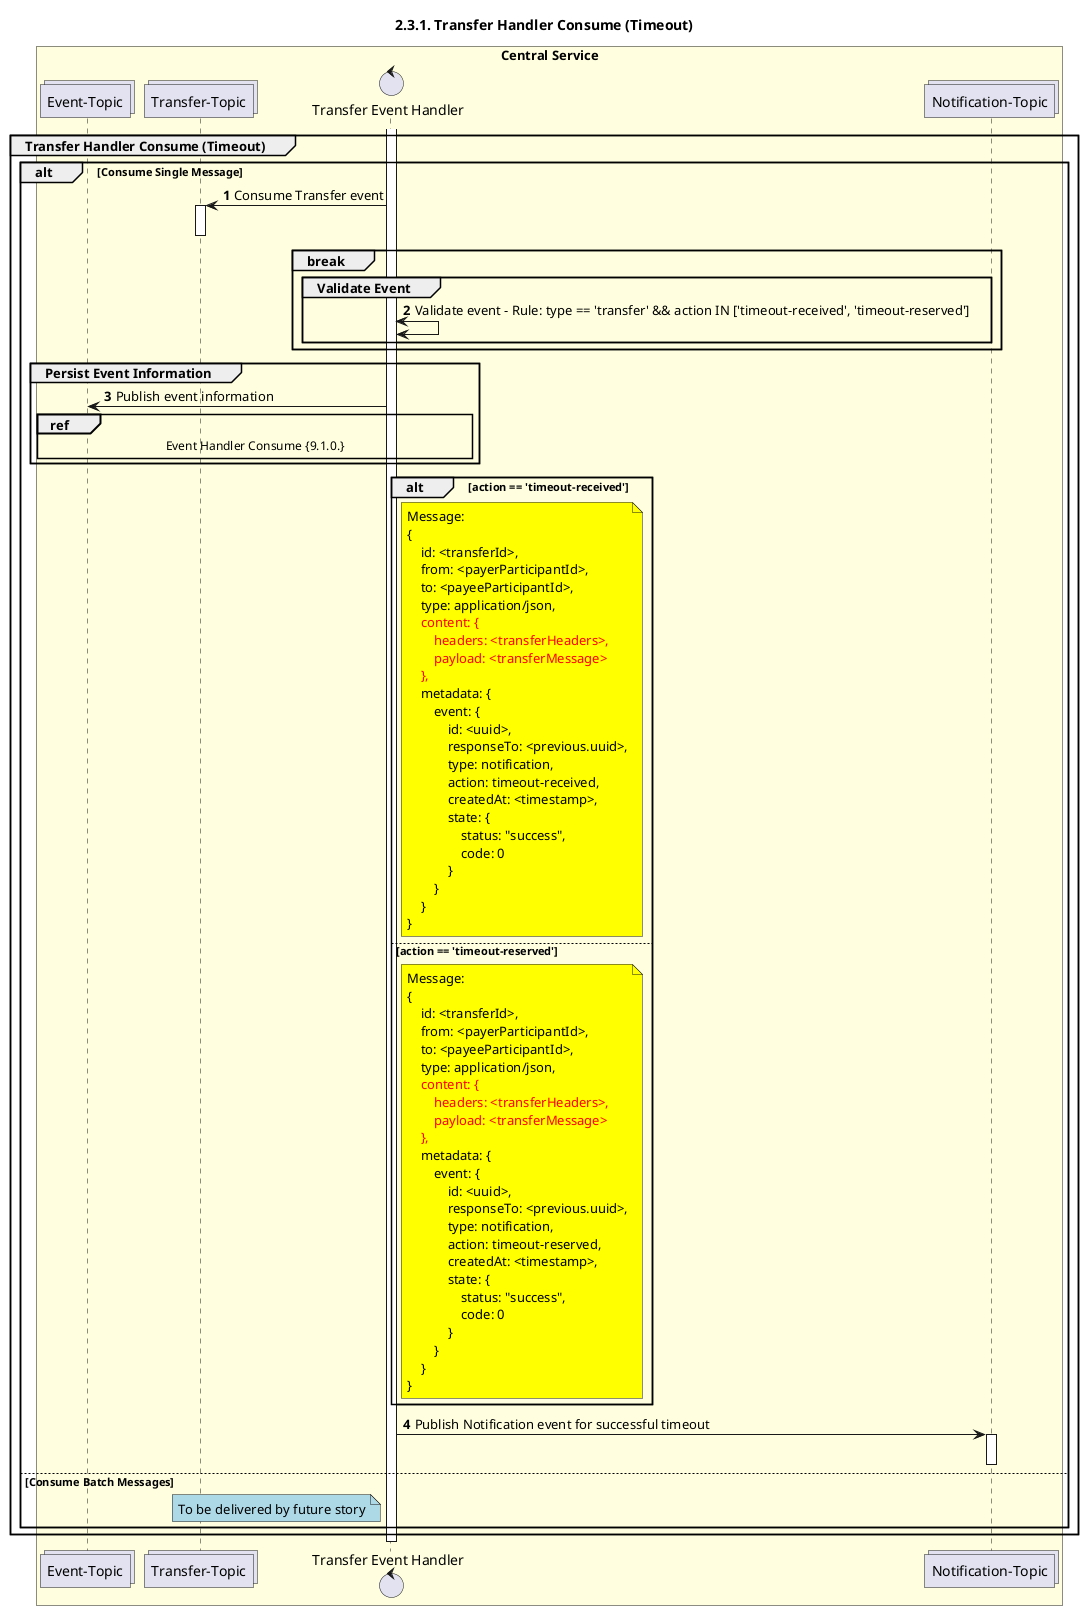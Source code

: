 @startuml
' declate title
title 2.3.1. Transfer Handler Consume (Timeout)

autonumber

' Actor Keys:
'   boundary - APIs/Interfaces, etc
'   collections - Kafka Topics
'   control - Kafka Consumers
'   entity - Database Access Objects
'   database - Database Persistance Store

' declare actors
collections "Transfer-Topic" as TOPIC_TRANSFERS
control "Transfer Event Handler" as TRANS_HANDLER
collections "Notification-Topic" as TOPIC_NOTIFICATIONS
collections "Event-Topic" as TOPIC_EVENT

box "Central Service" #LightYellow
    participant TOPIC_EVENT
    participant TOPIC_TRANSFERS
    participant TRANS_HANDLER
    participant TOPIC_NOTIFICATIONS
end box

' start flow
activate TRANS_HANDLER
group Transfer Handler Consume (Timeout)
    alt Consume Single Message
        TOPIC_TRANSFERS <- TRANS_HANDLER: Consume Transfer event
        activate TOPIC_TRANSFERS
        deactivate TOPIC_TRANSFERS

        break
            group Validate Event
                TRANS_HANDLER <-> TRANS_HANDLER: Validate event - Rule: type == 'transfer' && action IN ['timeout-received', 'timeout-reserved']
            end
        end

        group Persist Event Information
            TRANS_HANDLER -> TOPIC_EVENT: Publish event information
	        ref over TRANS_HANDLER, TOPIC_EVENT :  Event Handler Consume {9.1.0.}
        end

        alt action == 'timeout-received'
            note right of TRANS_HANDLER #yellow
                Message:
                {
                    id: <transferId>,
                    from: <payerParticipantId>,
                    to: <payeeParticipantId>,
                    type: application/json,
                    <color #FF0000>content: {</color>
                        <color #FF0000>headers: <transferHeaders>,</color>
                        <color #FF0000>payload: <transferMessage></color>
                    <color #FF0000>},</color>
                    metadata: {
                        event: {
                            id: <uuid>,
                            responseTo: <previous.uuid>,
                            type: notification,
                            action: timeout-received,
                            createdAt: <timestamp>,
                            state: {
                                status: "success",
                                code: 0
                            }
                        }
                    }
                }
            end note
        else action == 'timeout-reserved'
            note right of TRANS_HANDLER #yellow
                Message:
                {
                    id: <transferId>,
                    from: <payerParticipantId>,
                    to: <payeeParticipantId>,
                    type: application/json,
                    <color #FF0000>content: {</color>
                        <color #FF0000>headers: <transferHeaders>,</color>
                        <color #FF0000>payload: <transferMessage></color>
                    <color #FF0000>},</color>
                    metadata: {
                        event: {
                            id: <uuid>,
                            responseTo: <previous.uuid>,
                            type: notification,
                            action: timeout-reserved,
                            createdAt: <timestamp>,
                            state: {
                                status: "success",
                                code: 0
                            }
                        }
                    }
                }
            end note
        end

        TRANS_HANDLER -> TOPIC_NOTIFICATIONS: Publish Notification event for successful timeout
        activate TOPIC_NOTIFICATIONS
        deactivate TOPIC_NOTIFICATIONS


    else Consume Batch Messages
        note left of TRANS_HANDLER #lightblue
            To be delivered by future story
        end note
    end
end
deactivate TRANS_HANDLER
@enduml
